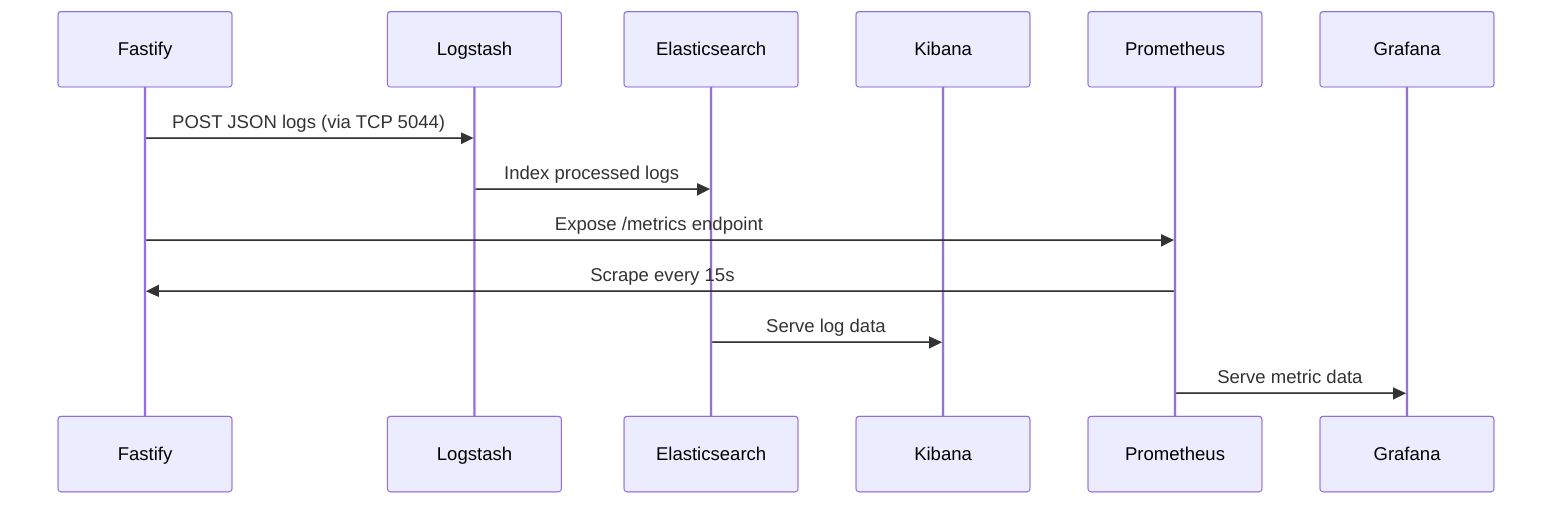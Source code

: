 sequenceDiagram
    participant Fastify
    participant Logstash
    participant Elasticsearch
    participant Kibana
    participant Prometheus
    participant Grafana

    Fastify->>Logstash: POST JSON logs (via TCP 5044)
    Logstash->>Elasticsearch: Index processed logs
    Fastify->>Prometheus: Expose /metrics endpoint
    Prometheus->>Fastify: Scrape every 15s
    Elasticsearch->>Kibana: Serve log data
    Prometheus->>Grafana: Serve metric data